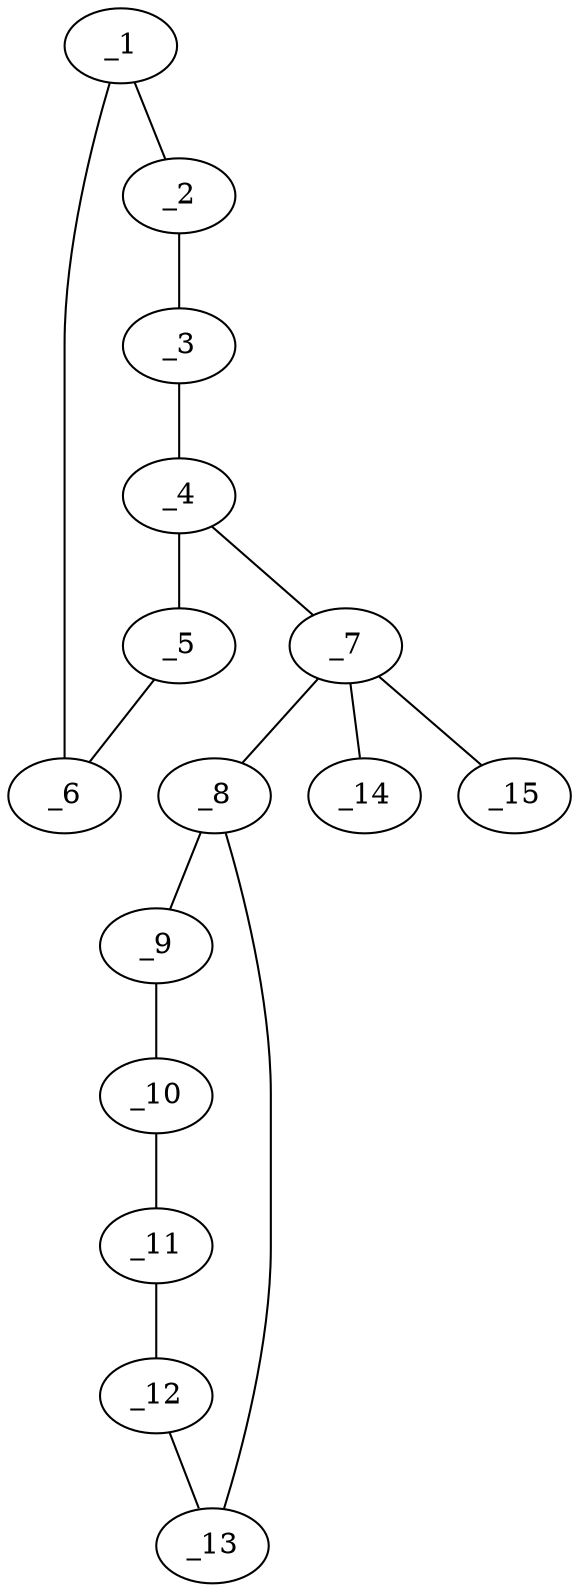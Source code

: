 graph molid633011 {
	_1	 [charge=0,
		chem=1,
		symbol="C  ",
		x=3,
		y="-3"];
	_2	 [charge=0,
		chem=1,
		symbol="C  ",
		x="3.866",
		y="-2.5"];
	_1 -- _2	 [valence=1];
	_6	 [charge=0,
		chem=1,
		symbol="C  ",
		x="2.134",
		y="-2.5"];
	_1 -- _6	 [valence=2];
	_3	 [charge=0,
		chem=1,
		symbol="C  ",
		x="3.866",
		y="-1.5"];
	_2 -- _3	 [valence=2];
	_4	 [charge=0,
		chem=1,
		symbol="C  ",
		x=3,
		y="-1"];
	_3 -- _4	 [valence=1];
	_5	 [charge=0,
		chem=1,
		symbol="C  ",
		x="2.134",
		y="-1.5"];
	_4 -- _5	 [valence=2];
	_7	 [charge=0,
		chem=5,
		symbol="S  ",
		x=3,
		y=0];
	_4 -- _7	 [valence=1];
	_5 -- _6	 [valence=1];
	_8	 [charge=0,
		chem=1,
		symbol="C  ",
		x=3,
		y=1];
	_7 -- _8	 [valence=1];
	_14	 [charge=0,
		chem=2,
		symbol="O  ",
		x=2,
		y=0];
	_7 -- _14	 [valence=2];
	_15	 [charge=0,
		chem=2,
		symbol="O  ",
		x=4,
		y=0];
	_7 -- _15	 [valence=2];
	_9	 [charge=0,
		chem=1,
		symbol="C  ",
		x="2.134",
		y="1.5"];
	_8 -- _9	 [valence=1];
	_13	 [charge=0,
		chem=4,
		symbol="N  ",
		x="3.866",
		y="1.5"];
	_8 -- _13	 [valence=2];
	_10	 [charge=0,
		chem=1,
		symbol="C  ",
		x="2.134",
		y="2.5"];
	_9 -- _10	 [valence=2];
	_11	 [charge=0,
		chem=1,
		symbol="C  ",
		x=3,
		y=3];
	_10 -- _11	 [valence=1];
	_12	 [charge=0,
		chem=1,
		symbol="C  ",
		x="3.866",
		y="2.5"];
	_11 -- _12	 [valence=2];
	_12 -- _13	 [valence=1];
}
